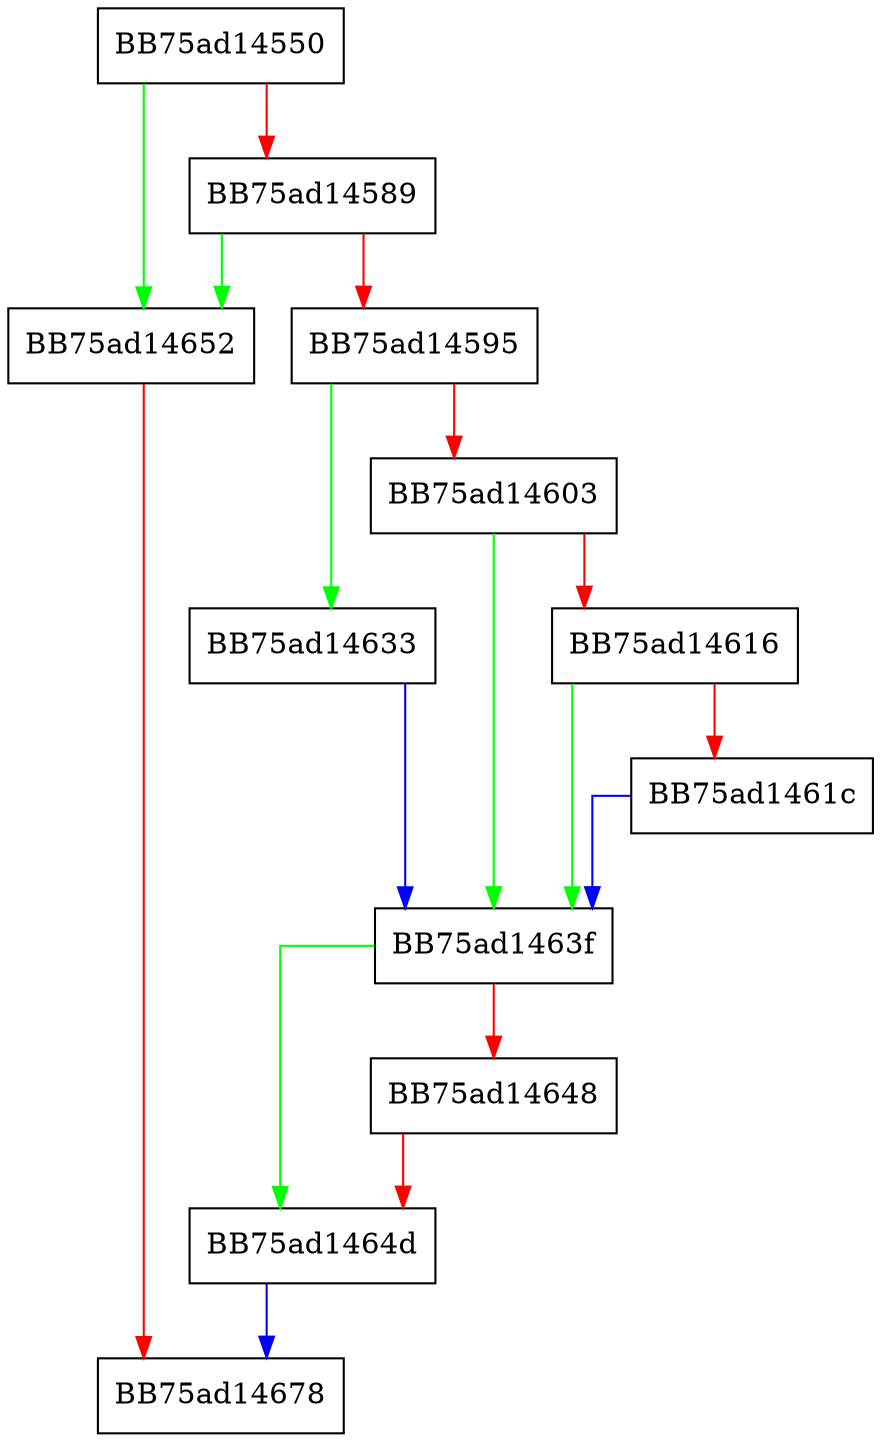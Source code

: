 digraph Decompress {
  node [shape="box"];
  graph [splines=ortho];
  BB75ad14550 -> BB75ad14652 [color="green"];
  BB75ad14550 -> BB75ad14589 [color="red"];
  BB75ad14589 -> BB75ad14652 [color="green"];
  BB75ad14589 -> BB75ad14595 [color="red"];
  BB75ad14595 -> BB75ad14633 [color="green"];
  BB75ad14595 -> BB75ad14603 [color="red"];
  BB75ad14603 -> BB75ad1463f [color="green"];
  BB75ad14603 -> BB75ad14616 [color="red"];
  BB75ad14616 -> BB75ad1463f [color="green"];
  BB75ad14616 -> BB75ad1461c [color="red"];
  BB75ad1461c -> BB75ad1463f [color="blue"];
  BB75ad14633 -> BB75ad1463f [color="blue"];
  BB75ad1463f -> BB75ad1464d [color="green"];
  BB75ad1463f -> BB75ad14648 [color="red"];
  BB75ad14648 -> BB75ad1464d [color="red"];
  BB75ad1464d -> BB75ad14678 [color="blue"];
  BB75ad14652 -> BB75ad14678 [color="red"];
}